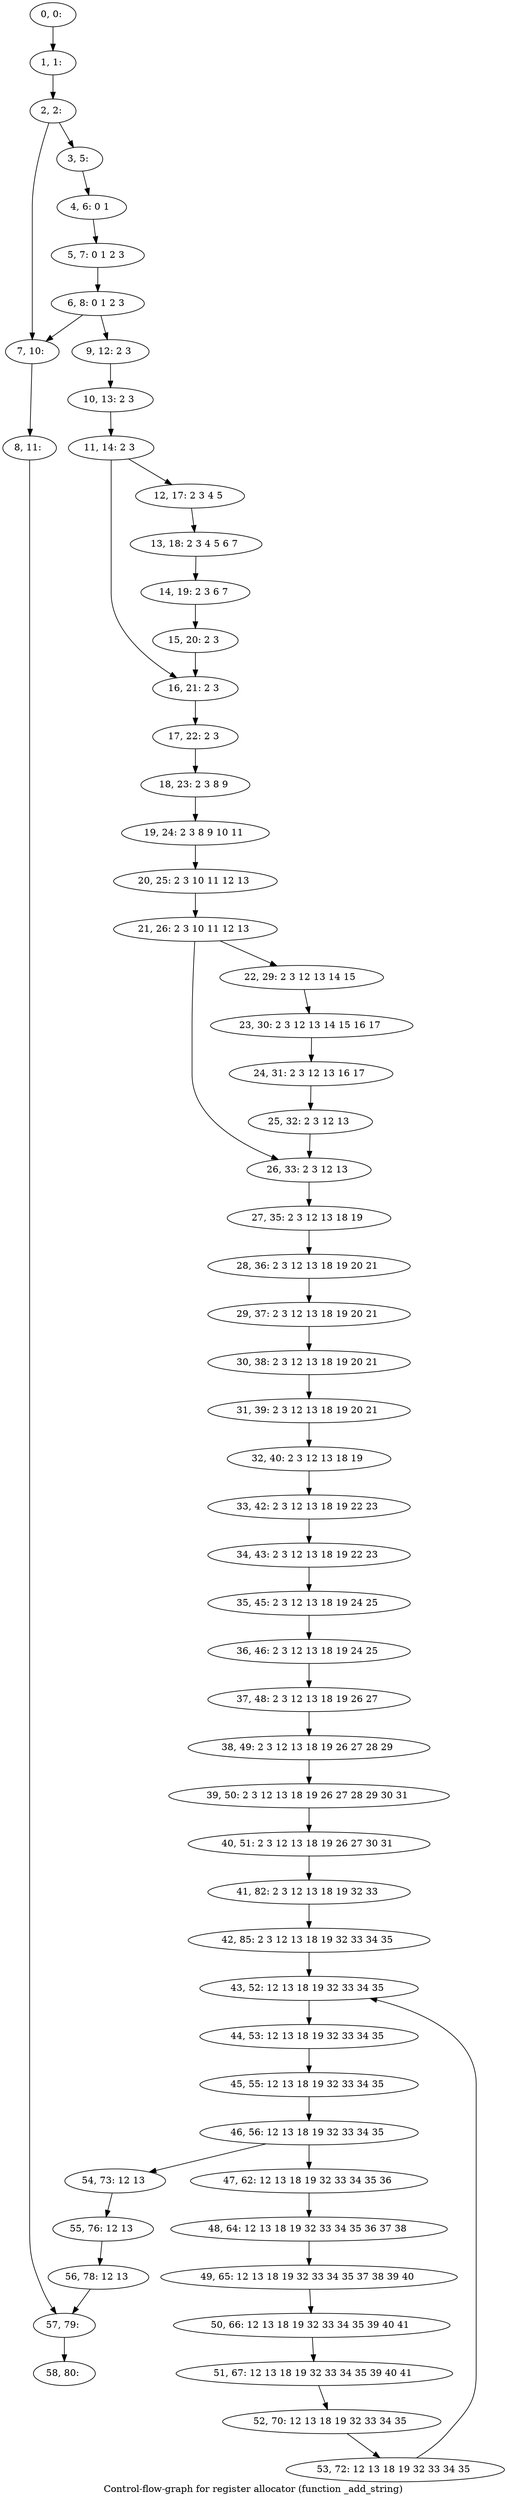 digraph G {
graph [label="Control-flow-graph for register allocator (function _add_string)"]
0[label="0, 0: "];
1[label="1, 1: "];
2[label="2, 2: "];
3[label="3, 5: "];
4[label="4, 6: 0 1 "];
5[label="5, 7: 0 1 2 3 "];
6[label="6, 8: 0 1 2 3 "];
7[label="7, 10: "];
8[label="8, 11: "];
9[label="9, 12: 2 3 "];
10[label="10, 13: 2 3 "];
11[label="11, 14: 2 3 "];
12[label="12, 17: 2 3 4 5 "];
13[label="13, 18: 2 3 4 5 6 7 "];
14[label="14, 19: 2 3 6 7 "];
15[label="15, 20: 2 3 "];
16[label="16, 21: 2 3 "];
17[label="17, 22: 2 3 "];
18[label="18, 23: 2 3 8 9 "];
19[label="19, 24: 2 3 8 9 10 11 "];
20[label="20, 25: 2 3 10 11 12 13 "];
21[label="21, 26: 2 3 10 11 12 13 "];
22[label="22, 29: 2 3 12 13 14 15 "];
23[label="23, 30: 2 3 12 13 14 15 16 17 "];
24[label="24, 31: 2 3 12 13 16 17 "];
25[label="25, 32: 2 3 12 13 "];
26[label="26, 33: 2 3 12 13 "];
27[label="27, 35: 2 3 12 13 18 19 "];
28[label="28, 36: 2 3 12 13 18 19 20 21 "];
29[label="29, 37: 2 3 12 13 18 19 20 21 "];
30[label="30, 38: 2 3 12 13 18 19 20 21 "];
31[label="31, 39: 2 3 12 13 18 19 20 21 "];
32[label="32, 40: 2 3 12 13 18 19 "];
33[label="33, 42: 2 3 12 13 18 19 22 23 "];
34[label="34, 43: 2 3 12 13 18 19 22 23 "];
35[label="35, 45: 2 3 12 13 18 19 24 25 "];
36[label="36, 46: 2 3 12 13 18 19 24 25 "];
37[label="37, 48: 2 3 12 13 18 19 26 27 "];
38[label="38, 49: 2 3 12 13 18 19 26 27 28 29 "];
39[label="39, 50: 2 3 12 13 18 19 26 27 28 29 30 31 "];
40[label="40, 51: 2 3 12 13 18 19 26 27 30 31 "];
41[label="41, 82: 2 3 12 13 18 19 32 33 "];
42[label="42, 85: 2 3 12 13 18 19 32 33 34 35 "];
43[label="43, 52: 12 13 18 19 32 33 34 35 "];
44[label="44, 53: 12 13 18 19 32 33 34 35 "];
45[label="45, 55: 12 13 18 19 32 33 34 35 "];
46[label="46, 56: 12 13 18 19 32 33 34 35 "];
47[label="47, 62: 12 13 18 19 32 33 34 35 36 "];
48[label="48, 64: 12 13 18 19 32 33 34 35 36 37 38 "];
49[label="49, 65: 12 13 18 19 32 33 34 35 37 38 39 40 "];
50[label="50, 66: 12 13 18 19 32 33 34 35 39 40 41 "];
51[label="51, 67: 12 13 18 19 32 33 34 35 39 40 41 "];
52[label="52, 70: 12 13 18 19 32 33 34 35 "];
53[label="53, 72: 12 13 18 19 32 33 34 35 "];
54[label="54, 73: 12 13 "];
55[label="55, 76: 12 13 "];
56[label="56, 78: 12 13 "];
57[label="57, 79: "];
58[label="58, 80: "];
0->1 ;
1->2 ;
2->3 ;
2->7 ;
3->4 ;
4->5 ;
5->6 ;
6->7 ;
6->9 ;
7->8 ;
8->57 ;
9->10 ;
10->11 ;
11->12 ;
11->16 ;
12->13 ;
13->14 ;
14->15 ;
15->16 ;
16->17 ;
17->18 ;
18->19 ;
19->20 ;
20->21 ;
21->22 ;
21->26 ;
22->23 ;
23->24 ;
24->25 ;
25->26 ;
26->27 ;
27->28 ;
28->29 ;
29->30 ;
30->31 ;
31->32 ;
32->33 ;
33->34 ;
34->35 ;
35->36 ;
36->37 ;
37->38 ;
38->39 ;
39->40 ;
40->41 ;
41->42 ;
42->43 ;
43->44 ;
44->45 ;
45->46 ;
46->47 ;
46->54 ;
47->48 ;
48->49 ;
49->50 ;
50->51 ;
51->52 ;
52->53 ;
53->43 ;
54->55 ;
55->56 ;
56->57 ;
57->58 ;
}
